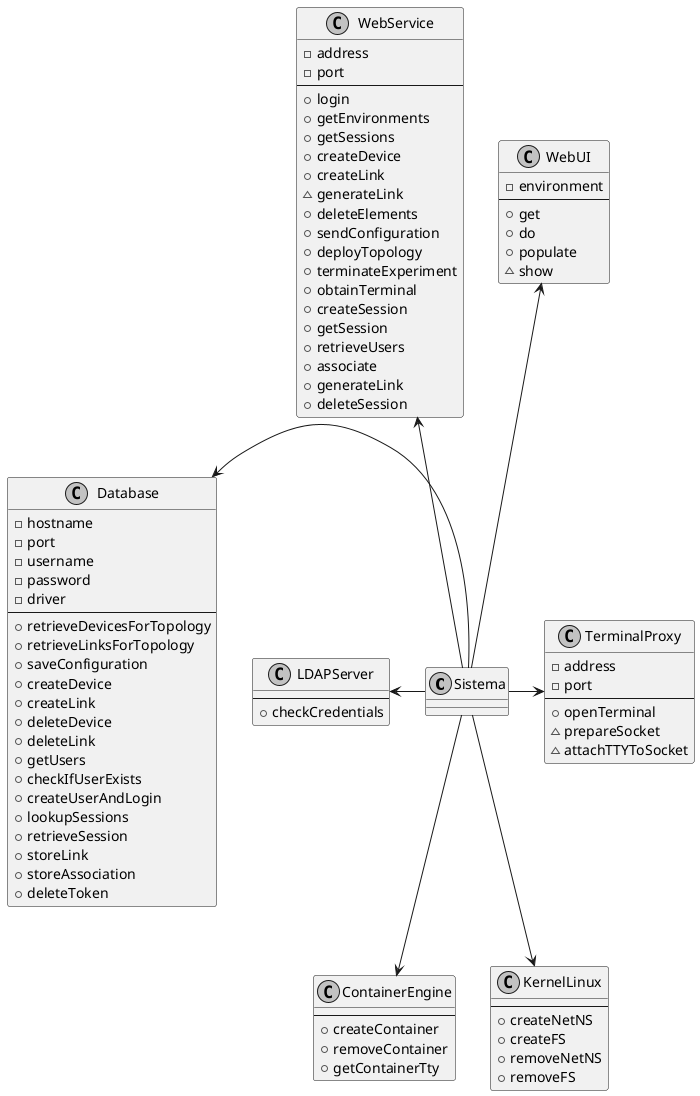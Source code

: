 
           ,----------.
           |WebService|
           |----------|
           |----------|
           `----------'
                 |
                 |
,--------.  ,-------.   ,-------------.
|Database|  |Sistema|   |TerminalProxy|
|--------|--|-------|---|-------------|
|--------|  |-------|   |-------------|
`--------'  `-------'   `-------------'

,---------------.  ,-----------.
|ContainerEngine|  |KernelLinux|
|---------------|  |-----------|
|---------------|  |-----------|
`---------------'  `-----------'

@startuml
skinparam shadowing false
skinparam monochrome true

Sistema -up-> WebUI
Sistema -up-> WebService
Sistema -right-> TerminalProxy
Sistema -down-> ContainerEngine
Sistema -left-> LDAPServer
Sistema -left-> Database
Sistema -down-> KernelLinux

class WebUI {
    - environment
    --
    + get
    + do
    + populate
    ~ show
}
class LDAPServer {
    --
    + checkCredentials
}

class WebService {
    - address
    - port
    --
    + login
    + getEnvironments
    + getSessions
    + createDevice
    + createLink
    ~ generateLink
    + deleteElements
    + sendConfiguration
    + deployTopology
    + terminateExperiment
    + obtainTerminal
    + createSession
    + getSession
    + retrieveUsers
    + associate
    + generateLink
    + deleteSession
}

class Database {
    - hostname
    - port
    - username
    - password
    - driver
    --
    + retrieveDevicesForTopology
    + retrieveLinksForTopology
    + saveConfiguration
    + createDevice
    + createLink
    + deleteDevice
    + deleteLink
    + getUsers
    + checkIfUserExists
    + createUserAndLogin
    + lookupSessions
    + retrieveSession
    + storeLink
    + storeAssociation
    + deleteToken
}

class TerminalProxy {
    - address
    - port
    --
    + openTerminal
    ~ prepareSocket
    ~ attachTTYToSocket
}

class KernelLinux {
    --
    + createNetNS
    + createFS
    + removeNetNS
    + removeFS
}

class ContainerEngine {
    --
    + createContainer
    + removeContainer
    + getContainerTty
}
@enduml
